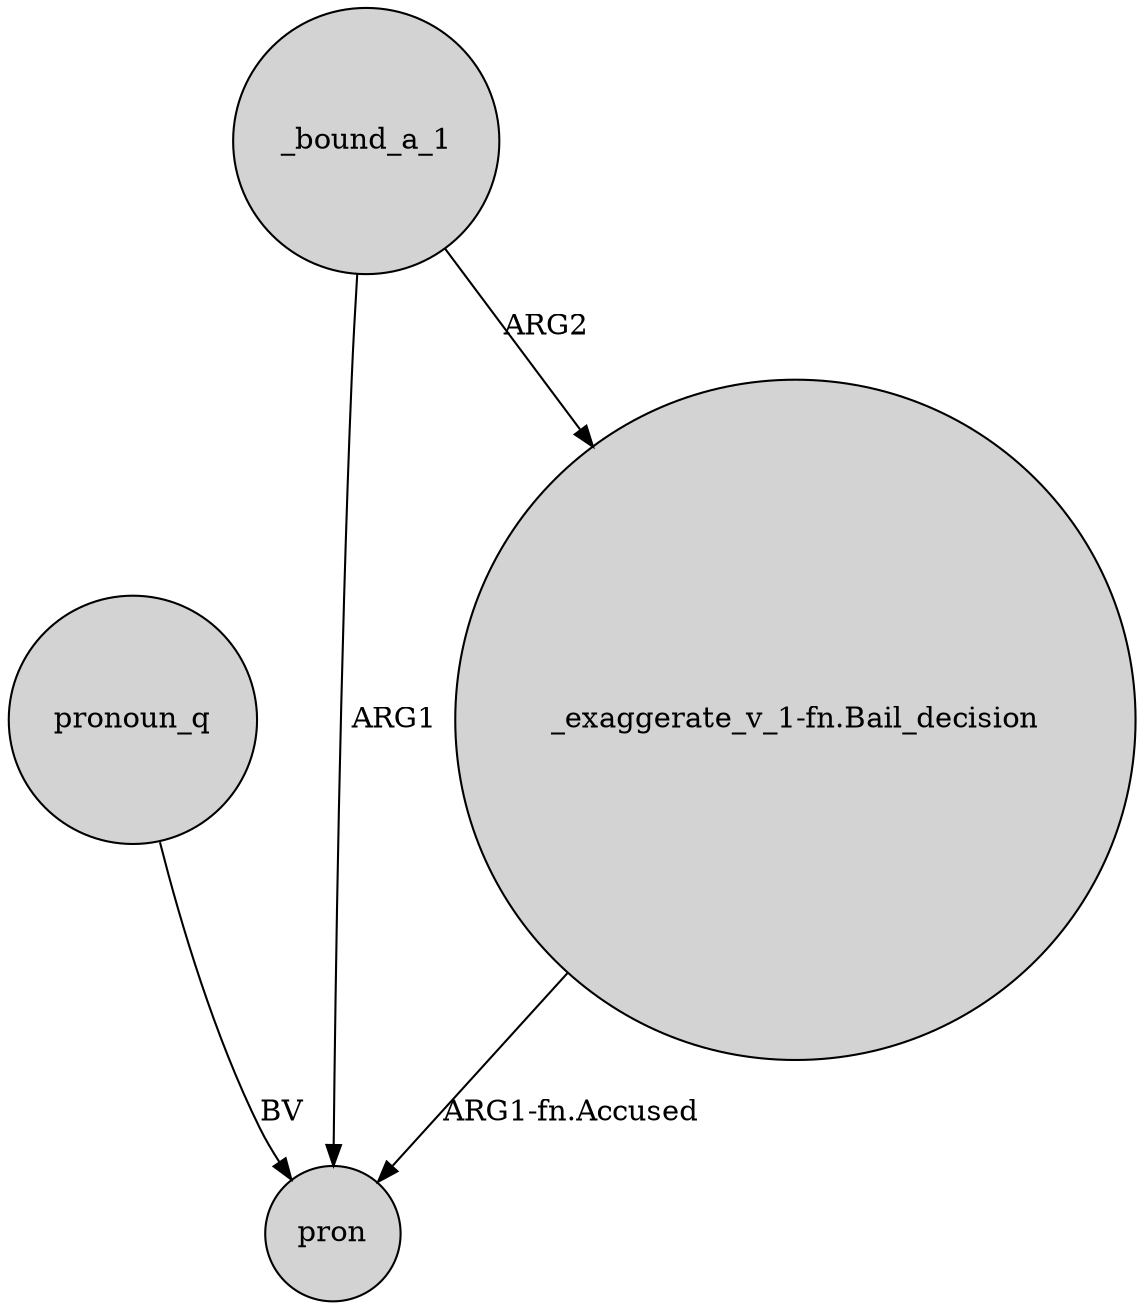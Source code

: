 digraph {
	node [shape=circle style=filled]
	pronoun_q -> pron [label=BV]
	"_exaggerate_v_1-fn.Bail_decision" -> pron [label="ARG1-fn.Accused"]
	_bound_a_1 -> "_exaggerate_v_1-fn.Bail_decision" [label=ARG2]
	_bound_a_1 -> pron [label=ARG1]
}
